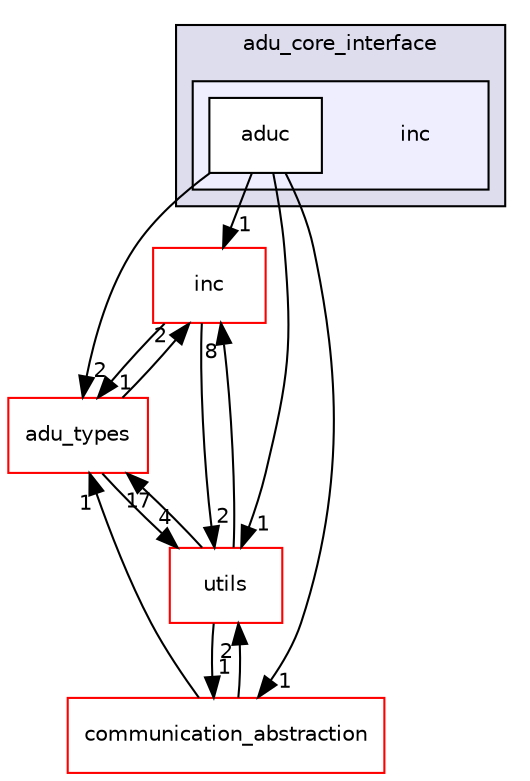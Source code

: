 digraph "src/agent/adu_core_interface/inc" {
  compound=true
  node [ fontsize="10", fontname="Helvetica"];
  edge [ labelfontsize="10", labelfontname="Helvetica"];
  subgraph clusterdir_82521e5a99df6164bd5c62193af9bd13 {
    graph [ bgcolor="#ddddee", pencolor="black", label="adu_core_interface" fontname="Helvetica", fontsize="10", URL="dir_82521e5a99df6164bd5c62193af9bd13.html"]
  subgraph clusterdir_14177bba7e57d8a8649a4b0545d185dd {
    graph [ bgcolor="#eeeeff", pencolor="black", label="" URL="dir_14177bba7e57d8a8649a4b0545d185dd.html"];
    dir_14177bba7e57d8a8649a4b0545d185dd [shape=plaintext label="inc"];
    dir_1c9132ec8e4229fcaa6dab9648b84c5a [shape=box label="aduc" color="black" fillcolor="white" style="filled" URL="dir_1c9132ec8e4229fcaa6dab9648b84c5a.html"];
  }
  }
  dir_6bc6ad22483805bbbda55258ad2a62ea [shape=box label="inc" fillcolor="white" style="filled" color="red" URL="dir_6bc6ad22483805bbbda55258ad2a62ea.html"];
  dir_2fa9b52a3673ed0f8fcfc3f4f3ae93e3 [shape=box label="adu_types" fillcolor="white" style="filled" color="red" URL="dir_2fa9b52a3673ed0f8fcfc3f4f3ae93e3.html"];
  dir_6a7a80e3a28e47e18d71692aeda9df13 [shape=box label="communication_abstraction" fillcolor="white" style="filled" color="red" URL="dir_6a7a80e3a28e47e18d71692aeda9df13.html"];
  dir_313caf1132e152dd9b58bea13a4052ca [shape=box label="utils" fillcolor="white" style="filled" color="red" URL="dir_313caf1132e152dd9b58bea13a4052ca.html"];
  dir_6bc6ad22483805bbbda55258ad2a62ea->dir_2fa9b52a3673ed0f8fcfc3f4f3ae93e3 [headlabel="1", labeldistance=1.5 headhref="dir_000137_000003.html"];
  dir_6bc6ad22483805bbbda55258ad2a62ea->dir_313caf1132e152dd9b58bea13a4052ca [headlabel="2", labeldistance=1.5 headhref="dir_000137_000154.html"];
  dir_2fa9b52a3673ed0f8fcfc3f4f3ae93e3->dir_6bc6ad22483805bbbda55258ad2a62ea [headlabel="2", labeldistance=1.5 headhref="dir_000003_000137.html"];
  dir_2fa9b52a3673ed0f8fcfc3f4f3ae93e3->dir_313caf1132e152dd9b58bea13a4052ca [headlabel="4", labeldistance=1.5 headhref="dir_000003_000154.html"];
  dir_1c9132ec8e4229fcaa6dab9648b84c5a->dir_6bc6ad22483805bbbda55258ad2a62ea [headlabel="1", labeldistance=1.5 headhref="dir_000019_000137.html"];
  dir_1c9132ec8e4229fcaa6dab9648b84c5a->dir_2fa9b52a3673ed0f8fcfc3f4f3ae93e3 [headlabel="2", labeldistance=1.5 headhref="dir_000019_000003.html"];
  dir_1c9132ec8e4229fcaa6dab9648b84c5a->dir_6a7a80e3a28e47e18d71692aeda9df13 [headlabel="1", labeldistance=1.5 headhref="dir_000019_000041.html"];
  dir_1c9132ec8e4229fcaa6dab9648b84c5a->dir_313caf1132e152dd9b58bea13a4052ca [headlabel="1", labeldistance=1.5 headhref="dir_000019_000154.html"];
  dir_6a7a80e3a28e47e18d71692aeda9df13->dir_2fa9b52a3673ed0f8fcfc3f4f3ae93e3 [headlabel="1", labeldistance=1.5 headhref="dir_000041_000003.html"];
  dir_6a7a80e3a28e47e18d71692aeda9df13->dir_313caf1132e152dd9b58bea13a4052ca [headlabel="2", labeldistance=1.5 headhref="dir_000041_000154.html"];
  dir_313caf1132e152dd9b58bea13a4052ca->dir_6bc6ad22483805bbbda55258ad2a62ea [headlabel="8", labeldistance=1.5 headhref="dir_000154_000137.html"];
  dir_313caf1132e152dd9b58bea13a4052ca->dir_2fa9b52a3673ed0f8fcfc3f4f3ae93e3 [headlabel="17", labeldistance=1.5 headhref="dir_000154_000003.html"];
  dir_313caf1132e152dd9b58bea13a4052ca->dir_6a7a80e3a28e47e18d71692aeda9df13 [headlabel="1", labeldistance=1.5 headhref="dir_000154_000041.html"];
}
